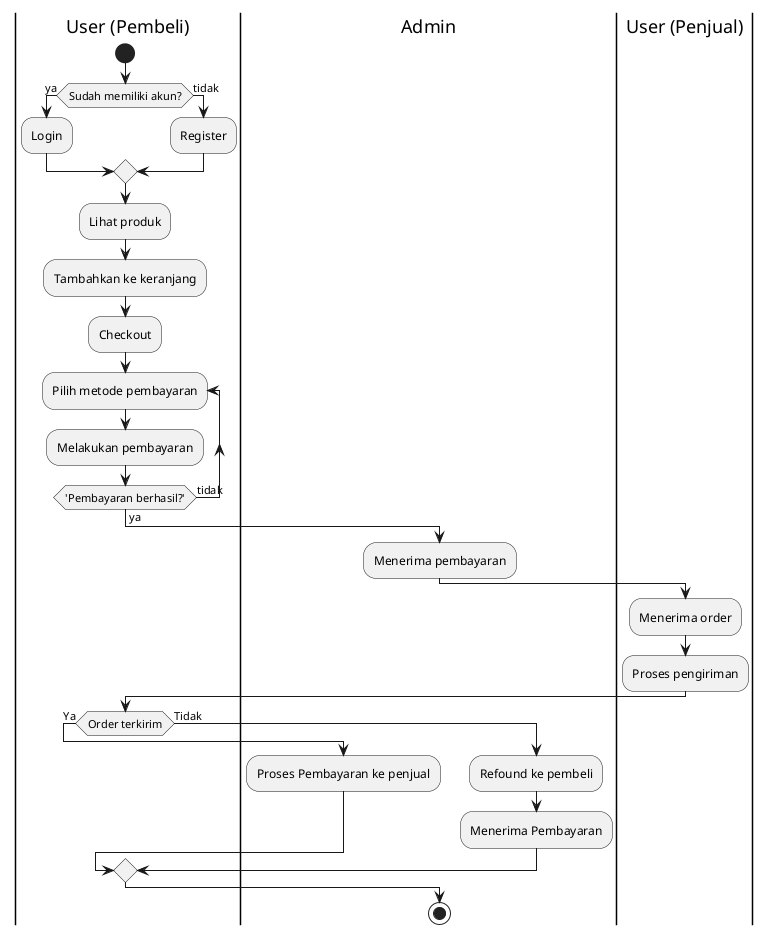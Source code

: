 ' Activity Diagram Order dan Transaksi User

@startuml

|User (Pembeli)|
start
if (Sudah memiliki akun?) then (ya)
    :Login;
else (tidak)
    :Register;
endif
:Lihat produk;
:Tambahkan ke keranjang;
:Checkout;
repeat :Pilih metode pembayaran;
:Melakukan pembayaran;
repeat while ('Pembayaran berhasil?') is (tidak) not (ya)
|Admin|
:Menerima pembayaran;
|User (Penjual)|
:Menerima order;
:Proses pengiriman;
|User (Pembeli)|
if (Order terkirim) then (Ya)
    |Admin|
    :Proses Pembayaran ke penjual;
else (Tidak)
    |Admin|
    :Refound ke pembeli;
    :Menerima Pembayaran;
endif

stop

@enduml